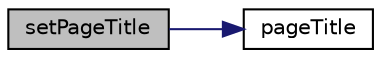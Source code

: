 digraph "setPageTitle"
{
  edge [fontname="Helvetica",fontsize="10",labelfontname="Helvetica",labelfontsize="10"];
  node [fontname="Helvetica",fontsize="10",shape=record];
  rankdir="LR";
  Node1 [label="setPageTitle",height=0.2,width=0.4,color="black", fillcolor="grey75", style="filled", fontcolor="black"];
  Node1 -> Node2 [color="midnightblue",fontsize="10",style="solid",fontname="Helvetica"];
  Node2 [label="pageTitle",height=0.2,width=0.4,color="black", fillcolor="white", style="filled",URL="$walk__through__frames_8js.html#a67d34079492c12202c7d52f8c7e25304"];
}
